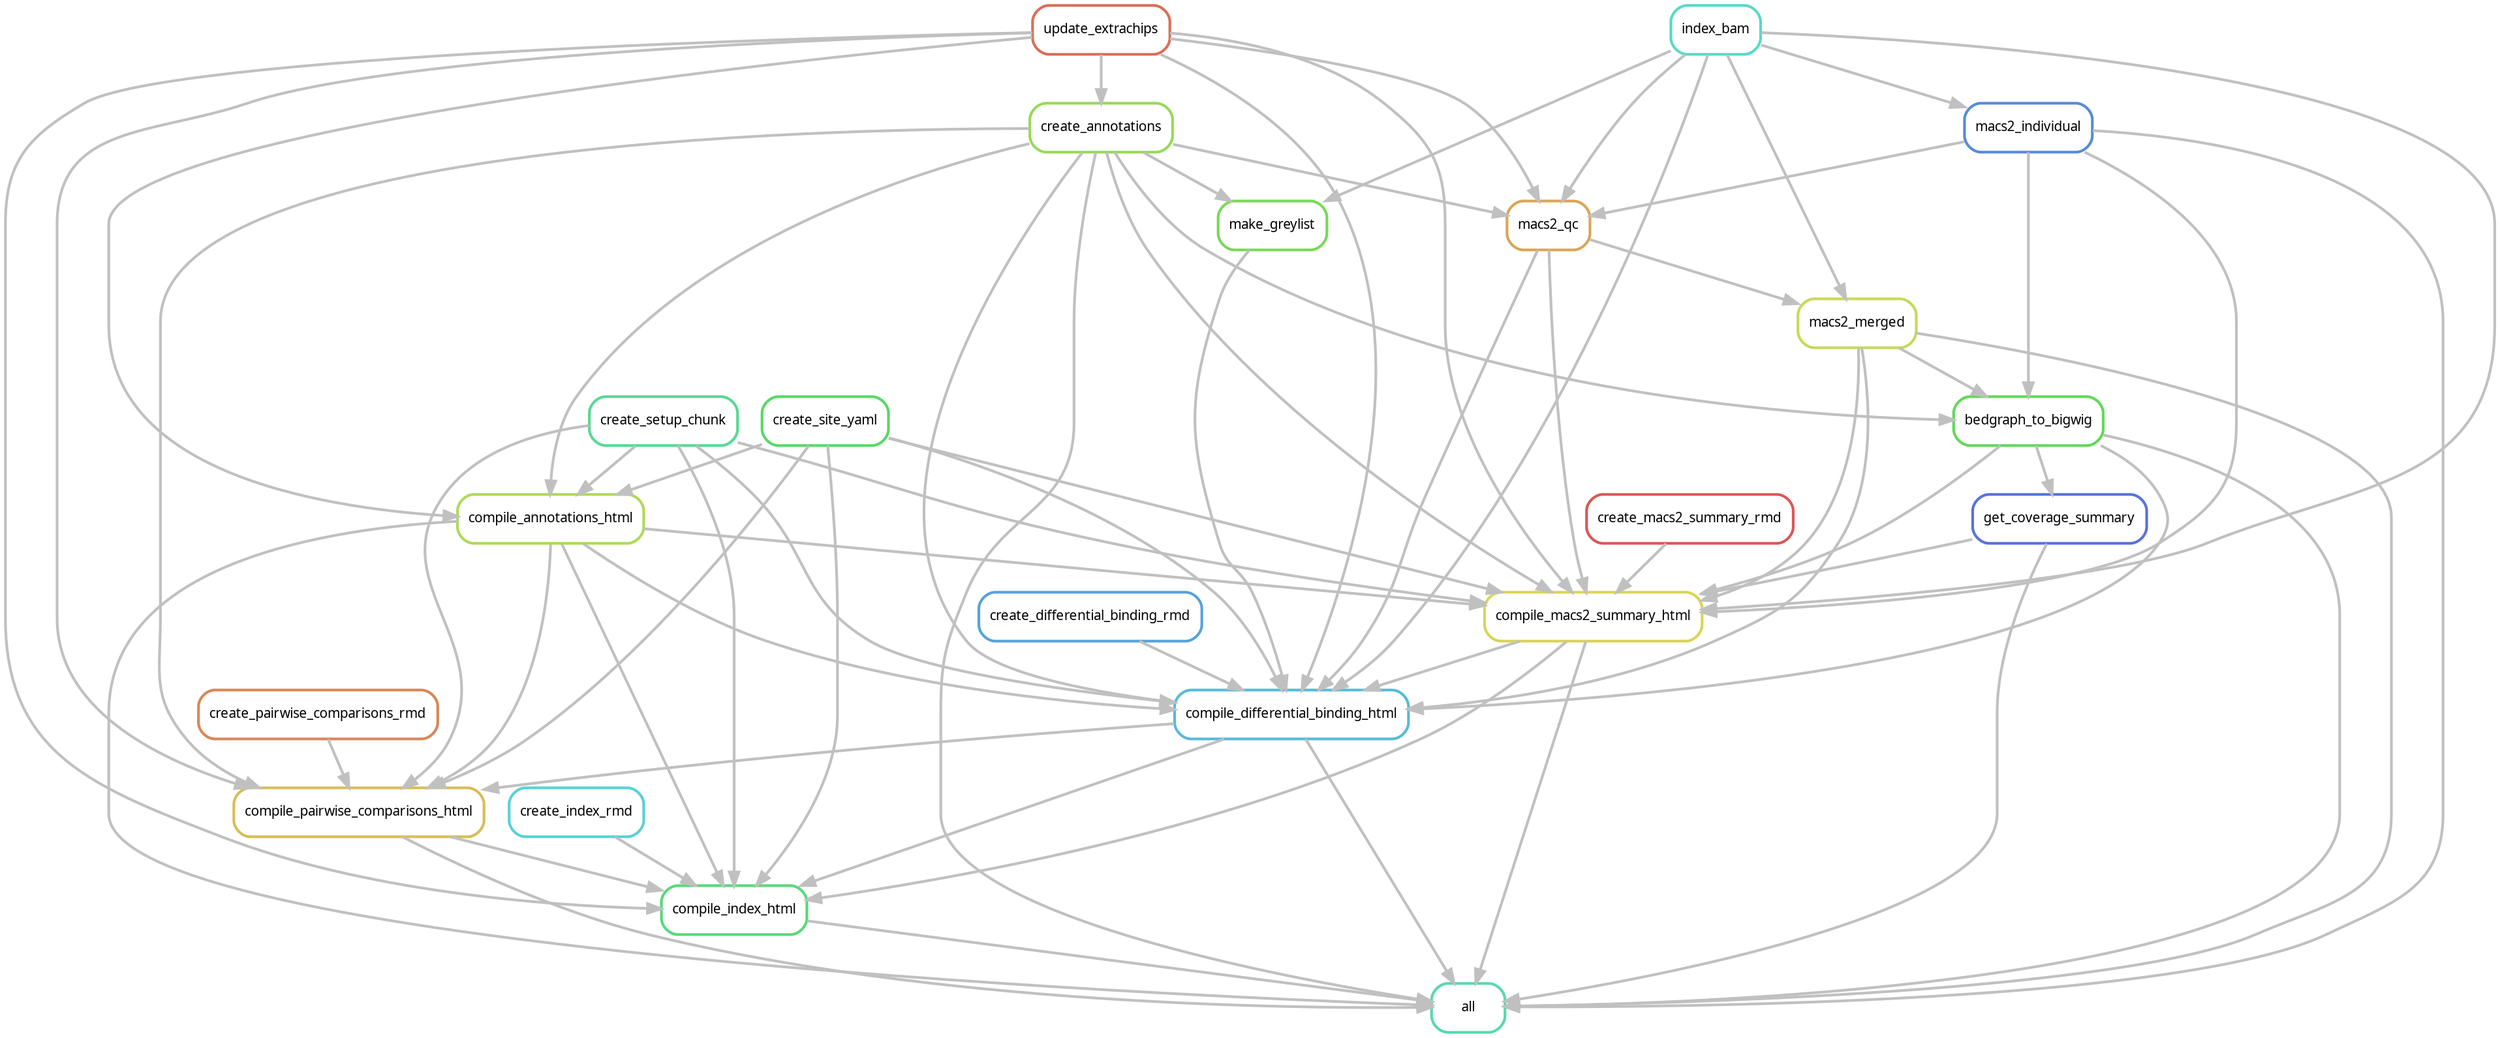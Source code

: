 digraph snakemake_dag {
    graph[bgcolor=white, margin=0];
    node[shape=box, style=rounded, fontname=sans,                 fontsize=10, penwidth=2];
    edge[penwidth=2, color=grey];
	0[label = "all", color = "0.44 0.6 0.85", style="rounded"];
	1[label = "compile_annotations_html", color = "0.22 0.6 0.85", style="rounded"];
	2[label = "update_extrachips", color = "0.03 0.6 0.85", style="rounded"];
	3[label = "create_annotations", color = "0.25 0.6 0.85", style="rounded"];
	4[label = "create_setup_chunk", color = "0.41 0.6 0.85", style="rounded"];
	5[label = "create_site_yaml", color = "0.35 0.6 0.85", style="rounded"];
	6[label = "compile_macs2_summary_html", color = "0.16 0.6 0.85", style="rounded"];
	7[label = "index_bam", color = "0.48 0.6 0.85", style="rounded"];
	8[label = "bedgraph_to_bigwig", color = "0.32 0.6 0.85", style="rounded"];
	9[label = "macs2_merged", color = "0.19 0.6 0.85", style="rounded"];
	10[label = "macs2_qc", color = "0.10 0.6 0.85", style="rounded"];
	11[label = "macs2_individual", color = "0.60 0.6 0.85", style="rounded"];
	12[label = "get_coverage_summary", color = "0.63 0.6 0.85", style="rounded"];
	13[label = "create_macs2_summary_rmd", color = "0.00 0.6 0.85", style="rounded"];
	14[label = "compile_differential_binding_html", color = "0.54 0.6 0.85", style="rounded"];
	15[label = "make_greylist", color = "0.29 0.6 0.85", style="rounded"];
	16[label = "create_differential_binding_rmd", color = "0.57 0.6 0.85", style="rounded"];
	17[label = "compile_pairwise_comparisons_html", color = "0.13 0.6 0.85", style="rounded"];
	18[label = "create_pairwise_comparisons_rmd", color = "0.06 0.6 0.85", style="rounded"];
	19[label = "compile_index_html", color = "0.38 0.6 0.85", style="rounded"];
	20[label = "create_index_rmd", color = "0.51 0.6 0.85", style="rounded"];
	14 -> 0
	1 -> 0
	3 -> 0
	8 -> 0
	17 -> 0
	6 -> 0
	19 -> 0
	11 -> 0
	12 -> 0
	9 -> 0
	5 -> 1
	3 -> 1
	2 -> 1
	4 -> 1
	2 -> 3
	7 -> 6
	1 -> 6
	3 -> 6
	13 -> 6
	8 -> 6
	5 -> 6
	10 -> 6
	4 -> 6
	2 -> 6
	11 -> 6
	12 -> 6
	9 -> 6
	3 -> 8
	11 -> 8
	9 -> 8
	7 -> 9
	10 -> 9
	7 -> 10
	11 -> 10
	2 -> 10
	3 -> 10
	7 -> 11
	8 -> 12
	7 -> 14
	1 -> 14
	3 -> 14
	15 -> 14
	8 -> 14
	5 -> 14
	10 -> 14
	2 -> 14
	6 -> 14
	16 -> 14
	4 -> 14
	9 -> 14
	7 -> 15
	3 -> 15
	14 -> 17
	1 -> 17
	3 -> 17
	5 -> 17
	2 -> 17
	18 -> 17
	4 -> 17
	14 -> 19
	1 -> 19
	20 -> 19
	5 -> 19
	17 -> 19
	2 -> 19
	6 -> 19
	4 -> 19
}            

